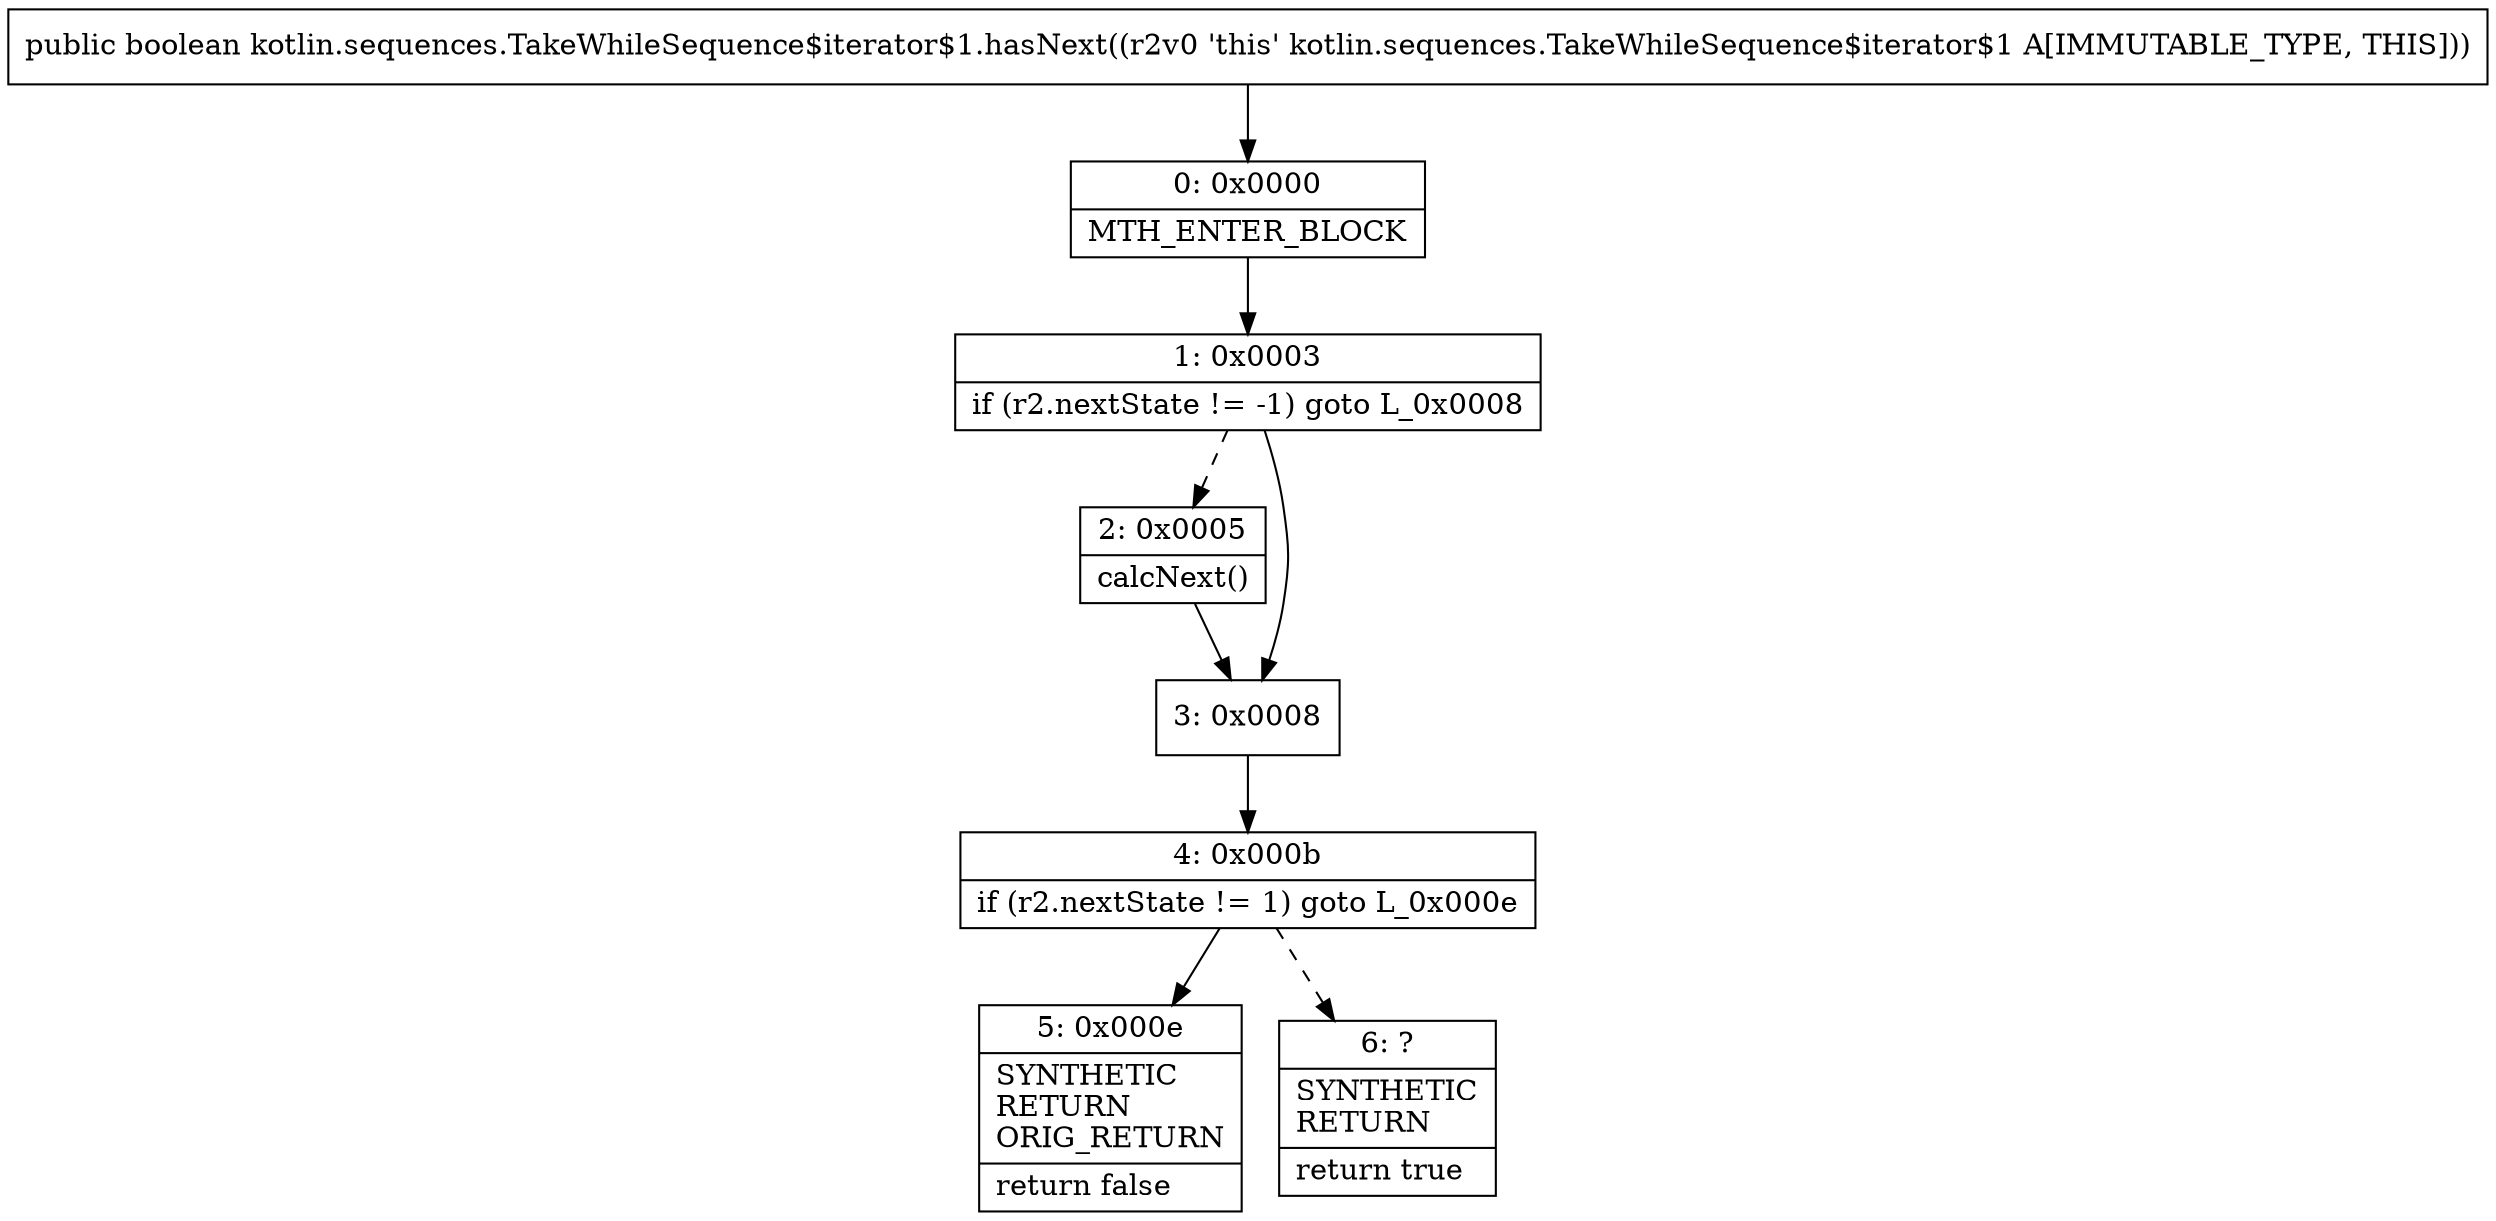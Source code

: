 digraph "CFG forkotlin.sequences.TakeWhileSequence$iterator$1.hasNext()Z" {
Node_0 [shape=record,label="{0\:\ 0x0000|MTH_ENTER_BLOCK\l}"];
Node_1 [shape=record,label="{1\:\ 0x0003|if (r2.nextState != \-1) goto L_0x0008\l}"];
Node_2 [shape=record,label="{2\:\ 0x0005|calcNext()\l}"];
Node_3 [shape=record,label="{3\:\ 0x0008}"];
Node_4 [shape=record,label="{4\:\ 0x000b|if (r2.nextState != 1) goto L_0x000e\l}"];
Node_5 [shape=record,label="{5\:\ 0x000e|SYNTHETIC\lRETURN\lORIG_RETURN\l|return false\l}"];
Node_6 [shape=record,label="{6\:\ ?|SYNTHETIC\lRETURN\l|return true\l}"];
MethodNode[shape=record,label="{public boolean kotlin.sequences.TakeWhileSequence$iterator$1.hasNext((r2v0 'this' kotlin.sequences.TakeWhileSequence$iterator$1 A[IMMUTABLE_TYPE, THIS])) }"];
MethodNode -> Node_0;
Node_0 -> Node_1;
Node_1 -> Node_2[style=dashed];
Node_1 -> Node_3;
Node_2 -> Node_3;
Node_3 -> Node_4;
Node_4 -> Node_5;
Node_4 -> Node_6[style=dashed];
}

